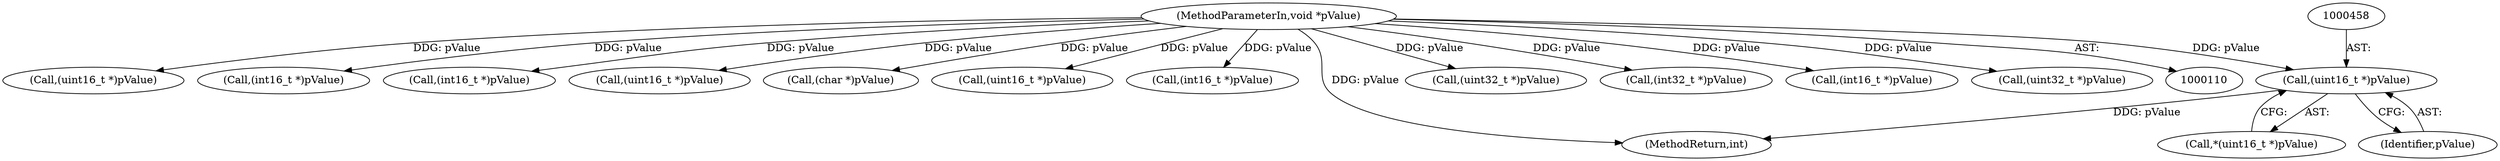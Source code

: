 digraph "0_Android_321ea5257e37c8edb26e66fe4ee78cca4cd915fe@pointer" {
"1000457" [label="(Call,(uint16_t *)pValue)"];
"1000114" [label="(MethodParameterIn,void *pValue)"];
"1000446" [label="(Call,(uint16_t *)pValue)"];
"1000513" [label="(Call,(int16_t *)pValue)"];
"1000456" [label="(Call,*(uint16_t *)pValue)"];
"1000291" [label="(Call,(int16_t *)pValue)"];
"1000434" [label="(Call,(uint16_t *)pValue)"];
"1000481" [label="(Call,(char *)pValue)"];
"1000281" [label="(Call,(uint16_t *)pValue)"];
"1000457" [label="(Call,(uint16_t *)pValue)"];
"1000337" [label="(Call,(int16_t *)pValue)"];
"1000567" [label="(MethodReturn,int)"];
"1000422" [label="(Call,(uint32_t *)pValue)"];
"1000378" [label="(Call,(int32_t *)pValue)"];
"1000299" [label="(Call,(int16_t *)pValue)"];
"1000418" [label="(Call,(uint32_t *)pValue)"];
"1000459" [label="(Identifier,pValue)"];
"1000114" [label="(MethodParameterIn,void *pValue)"];
"1000457" -> "1000456"  [label="AST: "];
"1000457" -> "1000459"  [label="CFG: "];
"1000458" -> "1000457"  [label="AST: "];
"1000459" -> "1000457"  [label="AST: "];
"1000456" -> "1000457"  [label="CFG: "];
"1000457" -> "1000567"  [label="DDG: pValue"];
"1000114" -> "1000457"  [label="DDG: pValue"];
"1000114" -> "1000110"  [label="AST: "];
"1000114" -> "1000567"  [label="DDG: pValue"];
"1000114" -> "1000281"  [label="DDG: pValue"];
"1000114" -> "1000291"  [label="DDG: pValue"];
"1000114" -> "1000299"  [label="DDG: pValue"];
"1000114" -> "1000337"  [label="DDG: pValue"];
"1000114" -> "1000378"  [label="DDG: pValue"];
"1000114" -> "1000418"  [label="DDG: pValue"];
"1000114" -> "1000422"  [label="DDG: pValue"];
"1000114" -> "1000434"  [label="DDG: pValue"];
"1000114" -> "1000446"  [label="DDG: pValue"];
"1000114" -> "1000481"  [label="DDG: pValue"];
"1000114" -> "1000513"  [label="DDG: pValue"];
}
